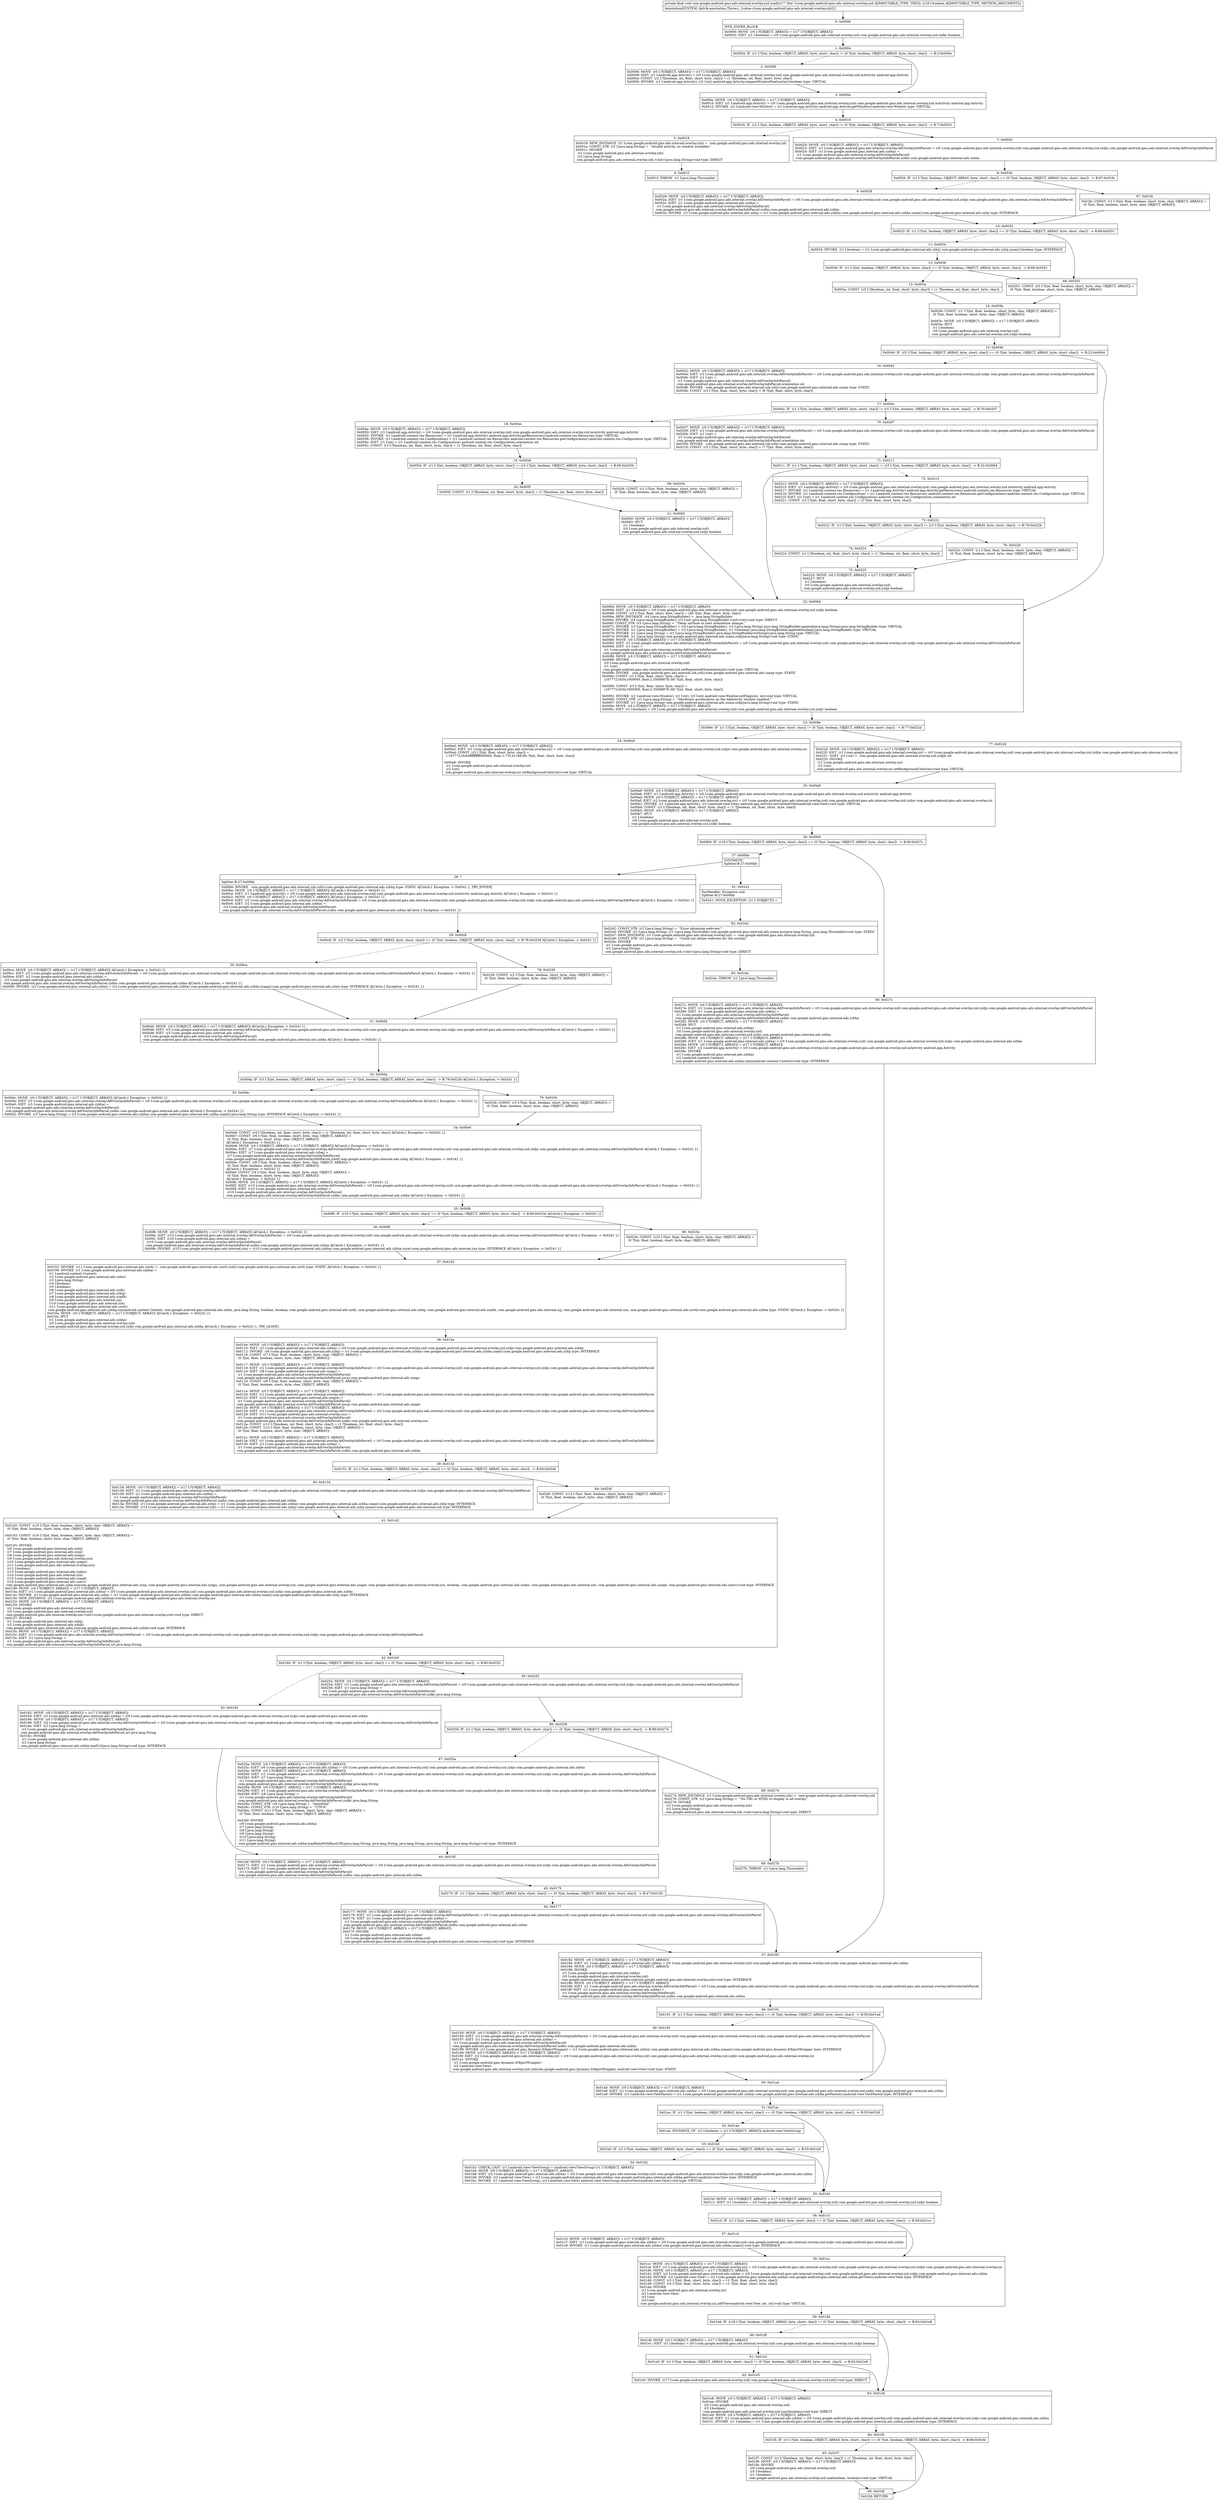 digraph "CFG forcom.google.android.gms.ads.internal.overlay.zzd.zzad(Z)V" {
Node_0 [shape=record,label="{0\:\ 0x0000|MTH_ENTER_BLOCK\l|0x0000: MOVE  (r0 I:?[OBJECT, ARRAY]) = (r17 I:?[OBJECT, ARRAY]) \l0x0002: IGET  (r1 I:boolean) = (r0 I:com.google.android.gms.ads.internal.overlay.zzd) com.google.android.gms.ads.internal.overlay.zzd.zzdkc boolean \l}"];
Node_1 [shape=record,label="{1\:\ 0x0004|0x0004: IF  (r1 I:?[int, boolean, OBJECT, ARRAY, byte, short, char]) != (0 ?[int, boolean, OBJECT, ARRAY, byte, short, char])  \-\> B:3:0x000e \l}"];
Node_2 [shape=record,label="{2\:\ 0x0006|0x0006: MOVE  (r0 I:?[OBJECT, ARRAY]) = (r17 I:?[OBJECT, ARRAY]) \l0x0008: IGET  (r1 I:android.app.Activity) = (r0 I:com.google.android.gms.ads.internal.overlay.zzd) com.google.android.gms.ads.internal.overlay.zzd.mActivity android.app.Activity \l0x000a: CONST  (r2 I:?[boolean, int, float, short, byte, char]) = (1 ?[boolean, int, float, short, byte, char]) \l0x000b: INVOKE  (r1 I:android.app.Activity), (r2 I:int) android.app.Activity.requestWindowFeature(int):boolean type: VIRTUAL \l}"];
Node_3 [shape=record,label="{3\:\ 0x000e|0x000e: MOVE  (r0 I:?[OBJECT, ARRAY]) = (r17 I:?[OBJECT, ARRAY]) \l0x0010: IGET  (r1 I:android.app.Activity) = (r0 I:com.google.android.gms.ads.internal.overlay.zzd) com.google.android.gms.ads.internal.overlay.zzd.mActivity android.app.Activity \l0x0012: INVOKE  (r2 I:android.view.Window) = (r1 I:android.app.Activity) android.app.Activity.getWindow():android.view.Window type: VIRTUAL \l}"];
Node_4 [shape=record,label="{4\:\ 0x0016|0x0016: IF  (r2 I:?[int, boolean, OBJECT, ARRAY, byte, short, char]) != (0 ?[int, boolean, OBJECT, ARRAY, byte, short, char])  \-\> B:7:0x0020 \l}"];
Node_5 [shape=record,label="{5\:\ 0x0018|0x0018: NEW_INSTANCE  (r1 I:com.google.android.gms.ads.internal.overlay.zzh) =  com.google.android.gms.ads.internal.overlay.zzh \l0x001a: CONST_STR  (r2 I:java.lang.String) =  \"Invalid activity, no window available.\" \l0x001c: INVOKE  \l  (r1 I:com.google.android.gms.ads.internal.overlay.zzh)\l  (r2 I:java.lang.String)\l com.google.android.gms.ads.internal.overlay.zzh.\<init\>(java.lang.String):void type: DIRECT \l}"];
Node_6 [shape=record,label="{6\:\ 0x001f|0x001f: THROW  (r1 I:java.lang.Throwable) \l}"];
Node_7 [shape=record,label="{7\:\ 0x0020|0x0020: MOVE  (r0 I:?[OBJECT, ARRAY]) = (r17 I:?[OBJECT, ARRAY]) \l0x0022: IGET  (r1 I:com.google.android.gms.ads.internal.overlay.AdOverlayInfoParcel) = (r0 I:com.google.android.gms.ads.internal.overlay.zzd) com.google.android.gms.ads.internal.overlay.zzd.zzdjn com.google.android.gms.ads.internal.overlay.AdOverlayInfoParcel \l0x0024: IGET  (r1 I:com.google.android.gms.internal.ads.zzbha) = \l  (r1 I:com.google.android.gms.ads.internal.overlay.AdOverlayInfoParcel)\l com.google.android.gms.ads.internal.overlay.AdOverlayInfoParcel.zzdbu com.google.android.gms.internal.ads.zzbha \l}"];
Node_8 [shape=record,label="{8\:\ 0x0026|0x0026: IF  (r1 I:?[int, boolean, OBJECT, ARRAY, byte, short, char]) == (0 ?[int, boolean, OBJECT, ARRAY, byte, short, char])  \-\> B:67:0x01fe \l}"];
Node_9 [shape=record,label="{9\:\ 0x0028|0x0028: MOVE  (r0 I:?[OBJECT, ARRAY]) = (r17 I:?[OBJECT, ARRAY]) \l0x002a: IGET  (r1 I:com.google.android.gms.ads.internal.overlay.AdOverlayInfoParcel) = (r0 I:com.google.android.gms.ads.internal.overlay.zzd) com.google.android.gms.ads.internal.overlay.zzd.zzdjn com.google.android.gms.ads.internal.overlay.AdOverlayInfoParcel \l0x002c: IGET  (r1 I:com.google.android.gms.internal.ads.zzbha) = \l  (r1 I:com.google.android.gms.ads.internal.overlay.AdOverlayInfoParcel)\l com.google.android.gms.ads.internal.overlay.AdOverlayInfoParcel.zzdbu com.google.android.gms.internal.ads.zzbha \l0x002e: INVOKE  (r1 I:com.google.android.gms.internal.ads.zzbij) = (r1 I:com.google.android.gms.internal.ads.zzbha) com.google.android.gms.internal.ads.zzbha.zzaai():com.google.android.gms.internal.ads.zzbij type: INTERFACE \l}"];
Node_10 [shape=record,label="{10\:\ 0x0032|0x0032: IF  (r1 I:?[int, boolean, OBJECT, ARRAY, byte, short, char]) == (0 ?[int, boolean, OBJECT, ARRAY, byte, short, char])  \-\> B:68:0x0201 \l}"];
Node_11 [shape=record,label="{11\:\ 0x0034|0x0034: INVOKE  (r1 I:boolean) = (r1 I:com.google.android.gms.internal.ads.zzbij) com.google.android.gms.internal.ads.zzbij.zzaay():boolean type: INTERFACE \l}"];
Node_12 [shape=record,label="{12\:\ 0x0038|0x0038: IF  (r1 I:?[int, boolean, OBJECT, ARRAY, byte, short, char]) == (0 ?[int, boolean, OBJECT, ARRAY, byte, short, char])  \-\> B:68:0x0201 \l}"];
Node_13 [shape=record,label="{13\:\ 0x003a|0x003a: CONST  (r5 I:?[boolean, int, float, short, byte, char]) = (1 ?[boolean, int, float, short, byte, char]) \l}"];
Node_14 [shape=record,label="{14\:\ 0x003b|0x003b: CONST  (r1 I:?[int, float, boolean, short, byte, char, OBJECT, ARRAY]) = \l  (0 ?[int, float, boolean, short, byte, char, OBJECT, ARRAY])\l \l0x003c: MOVE  (r0 I:?[OBJECT, ARRAY]) = (r17 I:?[OBJECT, ARRAY]) \l0x003e: IPUT  \l  (r1 I:boolean)\l  (r0 I:com.google.android.gms.ads.internal.overlay.zzd)\l com.google.android.gms.ads.internal.overlay.zzd.zzdjx boolean \l}"];
Node_15 [shape=record,label="{15\:\ 0x0040|0x0040: IF  (r5 I:?[int, boolean, OBJECT, ARRAY, byte, short, char]) == (0 ?[int, boolean, OBJECT, ARRAY, byte, short, char])  \-\> B:22:0x0064 \l}"];
Node_16 [shape=record,label="{16\:\ 0x0042|0x0042: MOVE  (r0 I:?[OBJECT, ARRAY]) = (r17 I:?[OBJECT, ARRAY]) \l0x0044: IGET  (r1 I:com.google.android.gms.ads.internal.overlay.AdOverlayInfoParcel) = (r0 I:com.google.android.gms.ads.internal.overlay.zzd) com.google.android.gms.ads.internal.overlay.zzd.zzdjn com.google.android.gms.ads.internal.overlay.AdOverlayInfoParcel \l0x0046: IGET  (r1 I:int) = \l  (r1 I:com.google.android.gms.ads.internal.overlay.AdOverlayInfoParcel)\l com.google.android.gms.ads.internal.overlay.AdOverlayInfoParcel.orientation int \l0x0048: INVOKE   com.google.android.gms.ads.internal.zzk.zzli():com.google.android.gms.internal.ads.zzaxp type: STATIC \l0x004b: CONST  (r3 I:?[int, float, short, byte, char]) = (6 ?[int, float, short, byte, char]) \l}"];
Node_17 [shape=record,label="{17\:\ 0x004c|0x004c: IF  (r1 I:?[int, boolean, OBJECT, ARRAY, byte, short, char]) != (r3 I:?[int, boolean, OBJECT, ARRAY, byte, short, char])  \-\> B:70:0x0207 \l}"];
Node_18 [shape=record,label="{18\:\ 0x004e|0x004e: MOVE  (r0 I:?[OBJECT, ARRAY]) = (r17 I:?[OBJECT, ARRAY]) \l0x0050: IGET  (r1 I:android.app.Activity) = (r0 I:com.google.android.gms.ads.internal.overlay.zzd) com.google.android.gms.ads.internal.overlay.zzd.mActivity android.app.Activity \l0x0052: INVOKE  (r1 I:android.content.res.Resources) = (r1 I:android.app.Activity) android.app.Activity.getResources():android.content.res.Resources type: VIRTUAL \l0x0056: INVOKE  (r1 I:android.content.res.Configuration) = (r1 I:android.content.res.Resources) android.content.res.Resources.getConfiguration():android.content.res.Configuration type: VIRTUAL \l0x005a: IGET  (r1 I:int) = (r1 I:android.content.res.Configuration) android.content.res.Configuration.orientation int \l0x005c: CONST  (r3 I:?[boolean, int, float, short, byte, char]) = (1 ?[boolean, int, float, short, byte, char]) \l}"];
Node_19 [shape=record,label="{19\:\ 0x005d|0x005d: IF  (r1 I:?[int, boolean, OBJECT, ARRAY, byte, short, char]) != (r3 I:?[int, boolean, OBJECT, ARRAY, byte, short, char])  \-\> B:69:0x0204 \l}"];
Node_20 [shape=record,label="{20\:\ 0x005f|0x005f: CONST  (r1 I:?[boolean, int, float, short, byte, char]) = (1 ?[boolean, int, float, short, byte, char]) \l}"];
Node_21 [shape=record,label="{21\:\ 0x0060|0x0060: MOVE  (r0 I:?[OBJECT, ARRAY]) = (r17 I:?[OBJECT, ARRAY]) \l0x0062: IPUT  \l  (r1 I:boolean)\l  (r0 I:com.google.android.gms.ads.internal.overlay.zzd)\l com.google.android.gms.ads.internal.overlay.zzd.zzdjx boolean \l}"];
Node_22 [shape=record,label="{22\:\ 0x0064|0x0064: MOVE  (r0 I:?[OBJECT, ARRAY]) = (r17 I:?[OBJECT, ARRAY]) \l0x0066: IGET  (r1 I:boolean) = (r0 I:com.google.android.gms.ads.internal.overlay.zzd) com.google.android.gms.ads.internal.overlay.zzd.zzdjx boolean \l0x0068: CONST  (r3 I:?[int, float, short, byte, char]) = (46 ?[int, float, short, byte, char]) \l0x006a: NEW_INSTANCE  (r4 I:java.lang.StringBuilder) =  java.lang.StringBuilder \l0x006c: INVOKE  (r4 I:java.lang.StringBuilder), (r3 I:int) java.lang.StringBuilder.\<init\>(int):void type: DIRECT \l0x006f: CONST_STR  (r3 I:java.lang.String) =  \"Delay onShow to next orientation change: \" \l0x0071: INVOKE  (r3 I:java.lang.StringBuilder) = (r4 I:java.lang.StringBuilder), (r3 I:java.lang.String) java.lang.StringBuilder.append(java.lang.String):java.lang.StringBuilder type: VIRTUAL \l0x0075: INVOKE  (r1 I:java.lang.StringBuilder) = (r3 I:java.lang.StringBuilder), (r1 I:boolean) java.lang.StringBuilder.append(boolean):java.lang.StringBuilder type: VIRTUAL \l0x0079: INVOKE  (r1 I:java.lang.String) = (r1 I:java.lang.StringBuilder) java.lang.StringBuilder.toString():java.lang.String type: VIRTUAL \l0x007d: INVOKE  (r1 I:java.lang.String) com.google.android.gms.internal.ads.zzaxa.zzdp(java.lang.String):void type: STATIC \l0x0080: MOVE  (r0 I:?[OBJECT, ARRAY]) = (r17 I:?[OBJECT, ARRAY]) \l0x0082: IGET  (r1 I:com.google.android.gms.ads.internal.overlay.AdOverlayInfoParcel) = (r0 I:com.google.android.gms.ads.internal.overlay.zzd) com.google.android.gms.ads.internal.overlay.zzd.zzdjn com.google.android.gms.ads.internal.overlay.AdOverlayInfoParcel \l0x0084: IGET  (r1 I:int) = \l  (r1 I:com.google.android.gms.ads.internal.overlay.AdOverlayInfoParcel)\l com.google.android.gms.ads.internal.overlay.AdOverlayInfoParcel.orientation int \l0x0086: MOVE  (r0 I:?[OBJECT, ARRAY]) = (r17 I:?[OBJECT, ARRAY]) \l0x0088: INVOKE  \l  (r0 I:com.google.android.gms.ads.internal.overlay.zzd)\l  (r1 I:int)\l com.google.android.gms.ads.internal.overlay.zzd.setRequestedOrientation(int):void type: VIRTUAL \l0x008b: INVOKE   com.google.android.gms.ads.internal.zzk.zzli():com.google.android.gms.internal.ads.zzaxp type: STATIC \l0x008e: CONST  (r1 I:?[int, float, short, byte, char]) = \l  (16777216(0x1000000, float:2.3509887E\-38) ?[int, float, short, byte, char])\l \l0x0090: CONST  (r3 I:?[int, float, short, byte, char]) = \l  (16777216(0x1000000, float:2.3509887E\-38) ?[int, float, short, byte, char])\l \l0x0092: INVOKE  (r2 I:android.view.Window), (r1 I:int), (r3 I:int) android.view.Window.setFlags(int, int):void type: VIRTUAL \l0x0095: CONST_STR  (r1 I:java.lang.String) =  \"Hardware acceleration on the AdActivity window enabled.\" \l0x0097: INVOKE  (r1 I:java.lang.String) com.google.android.gms.internal.ads.zzaxa.zzdp(java.lang.String):void type: STATIC \l0x009a: MOVE  (r0 I:?[OBJECT, ARRAY]) = (r17 I:?[OBJECT, ARRAY]) \l0x009c: IGET  (r1 I:boolean) = (r0 I:com.google.android.gms.ads.internal.overlay.zzd) com.google.android.gms.ads.internal.overlay.zzd.zzdjv boolean \l}"];
Node_23 [shape=record,label="{23\:\ 0x009e|0x009e: IF  (r1 I:?[int, boolean, OBJECT, ARRAY, byte, short, char]) != (0 ?[int, boolean, OBJECT, ARRAY, byte, short, char])  \-\> B:77:0x022d \l}"];
Node_24 [shape=record,label="{24\:\ 0x00a0|0x00a0: MOVE  (r0 I:?[OBJECT, ARRAY]) = (r17 I:?[OBJECT, ARRAY]) \l0x00a2: IGET  (r1 I:com.google.android.gms.ads.internal.overlay.zzi) = (r0 I:com.google.android.gms.ads.internal.overlay.zzd) com.google.android.gms.ads.internal.overlay.zzd.zzdjw com.google.android.gms.ads.internal.overlay.zzi \l0x00a4: CONST  (r2 I:?[int, float, short, byte, char]) = \l  (\-16777216(0xffffffffff000000, float:\-1.7014118E38) ?[int, float, short, byte, char])\l \l0x00a6: INVOKE  \l  (r1 I:com.google.android.gms.ads.internal.overlay.zzi)\l  (r2 I:int)\l com.google.android.gms.ads.internal.overlay.zzi.setBackgroundColor(int):void type: VIRTUAL \l}"];
Node_25 [shape=record,label="{25\:\ 0x00a9|0x00a9: MOVE  (r0 I:?[OBJECT, ARRAY]) = (r17 I:?[OBJECT, ARRAY]) \l0x00ab: IGET  (r1 I:android.app.Activity) = (r0 I:com.google.android.gms.ads.internal.overlay.zzd) com.google.android.gms.ads.internal.overlay.zzd.mActivity android.app.Activity \l0x00ad: MOVE  (r0 I:?[OBJECT, ARRAY]) = (r17 I:?[OBJECT, ARRAY]) \l0x00af: IGET  (r2 I:com.google.android.gms.ads.internal.overlay.zzi) = (r0 I:com.google.android.gms.ads.internal.overlay.zzd) com.google.android.gms.ads.internal.overlay.zzd.zzdjw com.google.android.gms.ads.internal.overlay.zzi \l0x00b1: INVOKE  (r1 I:android.app.Activity), (r2 I:android.view.View) android.app.Activity.setContentView(android.view.View):void type: VIRTUAL \l0x00b4: CONST  (r1 I:?[boolean, int, float, short, byte, char]) = (1 ?[boolean, int, float, short, byte, char]) \l0x00b5: MOVE  (r0 I:?[OBJECT, ARRAY]) = (r17 I:?[OBJECT, ARRAY]) \l0x00b7: IPUT  \l  (r1 I:boolean)\l  (r0 I:com.google.android.gms.ads.internal.overlay.zzd)\l com.google.android.gms.ads.internal.overlay.zzd.zzdkc boolean \l}"];
Node_26 [shape=record,label="{26\:\ 0x00b9|0x00b9: IF  (r18 I:?[int, boolean, OBJECT, ARRAY, byte, short, char]) == (0 ?[int, boolean, OBJECT, ARRAY, byte, short, char])  \-\> B:90:0x027c \l}"];
Node_27 [shape=record,label="{27\:\ 0x00bb|SYNTHETIC\lSplitter:B:27:0x00bb\l}"];
Node_28 [shape=record,label="{28\:\ ?|Splitter:B:27:0x00bb\l|0x00bb: INVOKE   com.google.android.gms.ads.internal.zzk.zzlh():com.google.android.gms.internal.ads.zzbhg type: STATIC A[Catch:\{ Exception \-\> 0x0241 \}, TRY_ENTER]\l0x00be: MOVE  (r0 I:?[OBJECT, ARRAY]) = (r17 I:?[OBJECT, ARRAY]) A[Catch:\{ Exception \-\> 0x0241 \}]\l0x00c0: IGET  (r1 I:android.app.Activity) = (r0 I:com.google.android.gms.ads.internal.overlay.zzd) com.google.android.gms.ads.internal.overlay.zzd.mActivity android.app.Activity A[Catch:\{ Exception \-\> 0x0241 \}]\l0x00c2: MOVE  (r0 I:?[OBJECT, ARRAY]) = (r17 I:?[OBJECT, ARRAY]) A[Catch:\{ Exception \-\> 0x0241 \}]\l0x00c4: IGET  (r2 I:com.google.android.gms.ads.internal.overlay.AdOverlayInfoParcel) = (r0 I:com.google.android.gms.ads.internal.overlay.zzd) com.google.android.gms.ads.internal.overlay.zzd.zzdjn com.google.android.gms.ads.internal.overlay.AdOverlayInfoParcel A[Catch:\{ Exception \-\> 0x0241 \}]\l0x00c6: IGET  (r2 I:com.google.android.gms.internal.ads.zzbha) = \l  (r2 I:com.google.android.gms.ads.internal.overlay.AdOverlayInfoParcel)\l com.google.android.gms.ads.internal.overlay.AdOverlayInfoParcel.zzdbu com.google.android.gms.internal.ads.zzbha A[Catch:\{ Exception \-\> 0x0241 \}]\l}"];
Node_29 [shape=record,label="{29\:\ 0x00c8|0x00c8: IF  (r2 I:?[int, boolean, OBJECT, ARRAY, byte, short, char]) == (0 ?[int, boolean, OBJECT, ARRAY, byte, short, char])  \-\> B:78:0x0238 A[Catch:\{ Exception \-\> 0x0241 \}]\l}"];
Node_30 [shape=record,label="{30\:\ 0x00ca|0x00ca: MOVE  (r0 I:?[OBJECT, ARRAY]) = (r17 I:?[OBJECT, ARRAY]) A[Catch:\{ Exception \-\> 0x0241 \}]\l0x00cc: IGET  (r2 I:com.google.android.gms.ads.internal.overlay.AdOverlayInfoParcel) = (r0 I:com.google.android.gms.ads.internal.overlay.zzd) com.google.android.gms.ads.internal.overlay.zzd.zzdjn com.google.android.gms.ads.internal.overlay.AdOverlayInfoParcel A[Catch:\{ Exception \-\> 0x0241 \}]\l0x00ce: IGET  (r2 I:com.google.android.gms.internal.ads.zzbha) = \l  (r2 I:com.google.android.gms.ads.internal.overlay.AdOverlayInfoParcel)\l com.google.android.gms.ads.internal.overlay.AdOverlayInfoParcel.zzdbu com.google.android.gms.internal.ads.zzbha A[Catch:\{ Exception \-\> 0x0241 \}]\l0x00d0: INVOKE  (r2 I:com.google.android.gms.internal.ads.zzbio) = (r2 I:com.google.android.gms.internal.ads.zzbha) com.google.android.gms.internal.ads.zzbha.zzaag():com.google.android.gms.internal.ads.zzbio type: INTERFACE A[Catch:\{ Exception \-\> 0x0241 \}]\l}"];
Node_31 [shape=record,label="{31\:\ 0x00d4|0x00d4: MOVE  (r0 I:?[OBJECT, ARRAY]) = (r17 I:?[OBJECT, ARRAY]) A[Catch:\{ Exception \-\> 0x0241 \}]\l0x00d6: IGET  (r3 I:com.google.android.gms.ads.internal.overlay.AdOverlayInfoParcel) = (r0 I:com.google.android.gms.ads.internal.overlay.zzd) com.google.android.gms.ads.internal.overlay.zzd.zzdjn com.google.android.gms.ads.internal.overlay.AdOverlayInfoParcel A[Catch:\{ Exception \-\> 0x0241 \}]\l0x00d8: IGET  (r3 I:com.google.android.gms.internal.ads.zzbha) = \l  (r3 I:com.google.android.gms.ads.internal.overlay.AdOverlayInfoParcel)\l com.google.android.gms.ads.internal.overlay.AdOverlayInfoParcel.zzdbu com.google.android.gms.internal.ads.zzbha A[Catch:\{ Exception \-\> 0x0241 \}]\l}"];
Node_32 [shape=record,label="{32\:\ 0x00da|0x00da: IF  (r3 I:?[int, boolean, OBJECT, ARRAY, byte, short, char]) == (0 ?[int, boolean, OBJECT, ARRAY, byte, short, char])  \-\> B:79:0x023b A[Catch:\{ Exception \-\> 0x0241 \}]\l}"];
Node_33 [shape=record,label="{33\:\ 0x00dc|0x00dc: MOVE  (r0 I:?[OBJECT, ARRAY]) = (r17 I:?[OBJECT, ARRAY]) A[Catch:\{ Exception \-\> 0x0241 \}]\l0x00de: IGET  (r3 I:com.google.android.gms.ads.internal.overlay.AdOverlayInfoParcel) = (r0 I:com.google.android.gms.ads.internal.overlay.zzd) com.google.android.gms.ads.internal.overlay.zzd.zzdjn com.google.android.gms.ads.internal.overlay.AdOverlayInfoParcel A[Catch:\{ Exception \-\> 0x0241 \}]\l0x00e0: IGET  (r3 I:com.google.android.gms.internal.ads.zzbha) = \l  (r3 I:com.google.android.gms.ads.internal.overlay.AdOverlayInfoParcel)\l com.google.android.gms.ads.internal.overlay.AdOverlayInfoParcel.zzdbu com.google.android.gms.internal.ads.zzbha A[Catch:\{ Exception \-\> 0x0241 \}]\l0x00e2: INVOKE  (r3 I:java.lang.String) = (r3 I:com.google.android.gms.internal.ads.zzbha) com.google.android.gms.internal.ads.zzbha.zzaah():java.lang.String type: INTERFACE A[Catch:\{ Exception \-\> 0x0241 \}]\l}"];
Node_34 [shape=record,label="{34\:\ 0x00e6|0x00e6: CONST  (r4 I:?[boolean, int, float, short, byte, char]) = (1 ?[boolean, int, float, short, byte, char]) A[Catch:\{ Exception \-\> 0x0241 \}]\l0x00e7: CONST  (r6 I:?[int, float, boolean, short, byte, char, OBJECT, ARRAY]) = \l  (0 ?[int, float, boolean, short, byte, char, OBJECT, ARRAY])\l A[Catch:\{ Exception \-\> 0x0241 \}]\l0x00e8: MOVE  (r0 I:?[OBJECT, ARRAY]) = (r17 I:?[OBJECT, ARRAY]) A[Catch:\{ Exception \-\> 0x0241 \}]\l0x00ea: IGET  (r7 I:com.google.android.gms.ads.internal.overlay.AdOverlayInfoParcel) = (r0 I:com.google.android.gms.ads.internal.overlay.zzd) com.google.android.gms.ads.internal.overlay.zzd.zzdjn com.google.android.gms.ads.internal.overlay.AdOverlayInfoParcel A[Catch:\{ Exception \-\> 0x0241 \}]\l0x00ec: IGET  (r7 I:com.google.android.gms.internal.ads.zzbaj) = \l  (r7 I:com.google.android.gms.ads.internal.overlay.AdOverlayInfoParcel)\l com.google.android.gms.ads.internal.overlay.AdOverlayInfoParcel.zzbtd com.google.android.gms.internal.ads.zzbaj A[Catch:\{ Exception \-\> 0x0241 \}]\l0x00ee: CONST  (r8 I:?[int, float, boolean, short, byte, char, OBJECT, ARRAY]) = \l  (0 ?[int, float, boolean, short, byte, char, OBJECT, ARRAY])\l A[Catch:\{ Exception \-\> 0x0241 \}]\l0x00ef: CONST  (r9 I:?[int, float, boolean, short, byte, char, OBJECT, ARRAY]) = \l  (0 ?[int, float, boolean, short, byte, char, OBJECT, ARRAY])\l A[Catch:\{ Exception \-\> 0x0241 \}]\l0x00f0: MOVE  (r0 I:?[OBJECT, ARRAY]) = (r17 I:?[OBJECT, ARRAY]) A[Catch:\{ Exception \-\> 0x0241 \}]\l0x00f2: IGET  (r10 I:com.google.android.gms.ads.internal.overlay.AdOverlayInfoParcel) = (r0 I:com.google.android.gms.ads.internal.overlay.zzd) com.google.android.gms.ads.internal.overlay.zzd.zzdjn com.google.android.gms.ads.internal.overlay.AdOverlayInfoParcel A[Catch:\{ Exception \-\> 0x0241 \}]\l0x00f4: IGET  (r10 I:com.google.android.gms.internal.ads.zzbha) = \l  (r10 I:com.google.android.gms.ads.internal.overlay.AdOverlayInfoParcel)\l com.google.android.gms.ads.internal.overlay.AdOverlayInfoParcel.zzdbu com.google.android.gms.internal.ads.zzbha A[Catch:\{ Exception \-\> 0x0241 \}]\l}"];
Node_35 [shape=record,label="{35\:\ 0x00f6|0x00f6: IF  (r10 I:?[int, boolean, OBJECT, ARRAY, byte, short, char]) == (0 ?[int, boolean, OBJECT, ARRAY, byte, short, char])  \-\> B:80:0x023e A[Catch:\{ Exception \-\> 0x0241 \}]\l}"];
Node_36 [shape=record,label="{36\:\ 0x00f8|0x00f8: MOVE  (r0 I:?[OBJECT, ARRAY]) = (r17 I:?[OBJECT, ARRAY]) A[Catch:\{ Exception \-\> 0x0241 \}]\l0x00fa: IGET  (r10 I:com.google.android.gms.ads.internal.overlay.AdOverlayInfoParcel) = (r0 I:com.google.android.gms.ads.internal.overlay.zzd) com.google.android.gms.ads.internal.overlay.zzd.zzdjn com.google.android.gms.ads.internal.overlay.AdOverlayInfoParcel A[Catch:\{ Exception \-\> 0x0241 \}]\l0x00fc: IGET  (r10 I:com.google.android.gms.internal.ads.zzbha) = \l  (r10 I:com.google.android.gms.ads.internal.overlay.AdOverlayInfoParcel)\l com.google.android.gms.ads.internal.overlay.AdOverlayInfoParcel.zzdbu com.google.android.gms.internal.ads.zzbha A[Catch:\{ Exception \-\> 0x0241 \}]\l0x00fe: INVOKE  (r10 I:com.google.android.gms.ads.internal.zza) = (r10 I:com.google.android.gms.internal.ads.zzbha) com.google.android.gms.internal.ads.zzbha.zzye():com.google.android.gms.ads.internal.zza type: INTERFACE A[Catch:\{ Exception \-\> 0x0241 \}]\l}"];
Node_37 [shape=record,label="{37\:\ 0x0102|0x0102: INVOKE  (r11 I:com.google.android.gms.internal.ads.zzwh) =  com.google.android.gms.internal.ads.zzwh.zznl():com.google.android.gms.internal.ads.zzwh type: STATIC A[Catch:\{ Exception \-\> 0x0241 \}]\l0x0106: INVOKE  (r1 I:com.google.android.gms.internal.ads.zzbha) = \l  (r1 I:android.content.Context)\l  (r2 I:com.google.android.gms.internal.ads.zzbio)\l  (r3 I:java.lang.String)\l  (r4 I:boolean)\l  (r5 I:boolean)\l  (r6 I:com.google.android.gms.internal.ads.zzdh)\l  (r7 I:com.google.android.gms.internal.ads.zzbaj)\l  (r8 I:com.google.android.gms.internal.ads.zzadh)\l  (r9 I:com.google.android.gms.ads.internal.zzj)\l  (r10 I:com.google.android.gms.ads.internal.zza)\l  (r11 I:com.google.android.gms.internal.ads.zzwh)\l com.google.android.gms.internal.ads.zzbhg.zza(android.content.Context, com.google.android.gms.internal.ads.zzbio, java.lang.String, boolean, boolean, com.google.android.gms.internal.ads.zzdh, com.google.android.gms.internal.ads.zzbaj, com.google.android.gms.internal.ads.zzadh, com.google.android.gms.ads.internal.zzj, com.google.android.gms.ads.internal.zza, com.google.android.gms.internal.ads.zzwh):com.google.android.gms.internal.ads.zzbha type: STATIC A[Catch:\{ Exception \-\> 0x0241 \}]\l0x010a: MOVE  (r0 I:?[OBJECT, ARRAY]) = (r17 I:?[OBJECT, ARRAY]) A[Catch:\{ Exception \-\> 0x0241 \}]\l0x010c: IPUT  \l  (r1 I:com.google.android.gms.internal.ads.zzbha)\l  (r0 I:com.google.android.gms.ads.internal.overlay.zzd)\l com.google.android.gms.ads.internal.overlay.zzd.zzdjo com.google.android.gms.internal.ads.zzbha A[Catch:\{ Exception \-\> 0x0241 \}, TRY_LEAVE]\l}"];
Node_38 [shape=record,label="{38\:\ 0x010e|0x010e: MOVE  (r0 I:?[OBJECT, ARRAY]) = (r17 I:?[OBJECT, ARRAY]) \l0x0110: IGET  (r1 I:com.google.android.gms.internal.ads.zzbha) = (r0 I:com.google.android.gms.ads.internal.overlay.zzd) com.google.android.gms.ads.internal.overlay.zzd.zzdjo com.google.android.gms.internal.ads.zzbha \l0x0112: INVOKE  (r6 I:com.google.android.gms.internal.ads.zzbij) = (r1 I:com.google.android.gms.internal.ads.zzbha) com.google.android.gms.internal.ads.zzbha.zzaai():com.google.android.gms.internal.ads.zzbij type: INTERFACE \l0x0116: CONST  (r7 I:?[int, float, boolean, short, byte, char, OBJECT, ARRAY]) = \l  (0 ?[int, float, boolean, short, byte, char, OBJECT, ARRAY])\l \l0x0117: MOVE  (r0 I:?[OBJECT, ARRAY]) = (r17 I:?[OBJECT, ARRAY]) \l0x0119: IGET  (r1 I:com.google.android.gms.ads.internal.overlay.AdOverlayInfoParcel) = (r0 I:com.google.android.gms.ads.internal.overlay.zzd) com.google.android.gms.ads.internal.overlay.zzd.zzdjn com.google.android.gms.ads.internal.overlay.AdOverlayInfoParcel \l0x011b: IGET  (r8 I:com.google.android.gms.internal.ads.zzagu) = \l  (r1 I:com.google.android.gms.ads.internal.overlay.AdOverlayInfoParcel)\l com.google.android.gms.ads.internal.overlay.AdOverlayInfoParcel.zzczo com.google.android.gms.internal.ads.zzagu \l0x011d: CONST  (r9 I:?[int, float, boolean, short, byte, char, OBJECT, ARRAY]) = \l  (0 ?[int, float, boolean, short, byte, char, OBJECT, ARRAY])\l \l0x011e: MOVE  (r0 I:?[OBJECT, ARRAY]) = (r17 I:?[OBJECT, ARRAY]) \l0x0120: IGET  (r1 I:com.google.android.gms.ads.internal.overlay.AdOverlayInfoParcel) = (r0 I:com.google.android.gms.ads.internal.overlay.zzd) com.google.android.gms.ads.internal.overlay.zzd.zzdjn com.google.android.gms.ads.internal.overlay.AdOverlayInfoParcel \l0x0122: IGET  (r10 I:com.google.android.gms.internal.ads.zzagw) = \l  (r1 I:com.google.android.gms.ads.internal.overlay.AdOverlayInfoParcel)\l com.google.android.gms.ads.internal.overlay.AdOverlayInfoParcel.zzczp com.google.android.gms.internal.ads.zzagw \l0x0124: MOVE  (r0 I:?[OBJECT, ARRAY]) = (r17 I:?[OBJECT, ARRAY]) \l0x0126: IGET  (r1 I:com.google.android.gms.ads.internal.overlay.AdOverlayInfoParcel) = (r0 I:com.google.android.gms.ads.internal.overlay.zzd) com.google.android.gms.ads.internal.overlay.zzd.zzdjn com.google.android.gms.ads.internal.overlay.AdOverlayInfoParcel \l0x0128: IGET  (r11 I:com.google.android.gms.ads.internal.overlay.zzu) = \l  (r1 I:com.google.android.gms.ads.internal.overlay.AdOverlayInfoParcel)\l com.google.android.gms.ads.internal.overlay.AdOverlayInfoParcel.zzdks com.google.android.gms.ads.internal.overlay.zzu \l0x012a: CONST  (r12 I:?[boolean, int, float, short, byte, char]) = (1 ?[boolean, int, float, short, byte, char]) \l0x012b: CONST  (r13 I:?[int, float, boolean, short, byte, char, OBJECT, ARRAY]) = \l  (0 ?[int, float, boolean, short, byte, char, OBJECT, ARRAY])\l \l0x012c: MOVE  (r0 I:?[OBJECT, ARRAY]) = (r17 I:?[OBJECT, ARRAY]) \l0x012e: IGET  (r1 I:com.google.android.gms.ads.internal.overlay.AdOverlayInfoParcel) = (r0 I:com.google.android.gms.ads.internal.overlay.zzd) com.google.android.gms.ads.internal.overlay.zzd.zzdjn com.google.android.gms.ads.internal.overlay.AdOverlayInfoParcel \l0x0130: IGET  (r1 I:com.google.android.gms.internal.ads.zzbha) = \l  (r1 I:com.google.android.gms.ads.internal.overlay.AdOverlayInfoParcel)\l com.google.android.gms.ads.internal.overlay.AdOverlayInfoParcel.zzdbu com.google.android.gms.internal.ads.zzbha \l}"];
Node_39 [shape=record,label="{39\:\ 0x0132|0x0132: IF  (r1 I:?[int, boolean, OBJECT, ARRAY, byte, short, char]) == (0 ?[int, boolean, OBJECT, ARRAY, byte, short, char])  \-\> B:84:0x024f \l}"];
Node_40 [shape=record,label="{40\:\ 0x0134|0x0134: MOVE  (r0 I:?[OBJECT, ARRAY]) = (r17 I:?[OBJECT, ARRAY]) \l0x0136: IGET  (r1 I:com.google.android.gms.ads.internal.overlay.AdOverlayInfoParcel) = (r0 I:com.google.android.gms.ads.internal.overlay.zzd) com.google.android.gms.ads.internal.overlay.zzd.zzdjn com.google.android.gms.ads.internal.overlay.AdOverlayInfoParcel \l0x0138: IGET  (r1 I:com.google.android.gms.internal.ads.zzbha) = \l  (r1 I:com.google.android.gms.ads.internal.overlay.AdOverlayInfoParcel)\l com.google.android.gms.ads.internal.overlay.AdOverlayInfoParcel.zzdbu com.google.android.gms.internal.ads.zzbha \l0x013a: INVOKE  (r1 I:com.google.android.gms.internal.ads.zzbij) = (r1 I:com.google.android.gms.internal.ads.zzbha) com.google.android.gms.internal.ads.zzbha.zzaai():com.google.android.gms.internal.ads.zzbij type: INTERFACE \l0x013e: INVOKE  (r14 I:com.google.android.gms.ads.internal.zzb) = (r1 I:com.google.android.gms.internal.ads.zzbij) com.google.android.gms.internal.ads.zzbij.zzaax():com.google.android.gms.ads.internal.zzb type: INTERFACE \l}"];
Node_41 [shape=record,label="{41\:\ 0x0142|0x0142: CONST  (r15 I:?[int, float, boolean, short, byte, char, OBJECT, ARRAY]) = \l  (0 ?[int, float, boolean, short, byte, char, OBJECT, ARRAY])\l \l0x0143: CONST  (r16 I:?[int, float, boolean, short, byte, char, OBJECT, ARRAY]) = \l  (0 ?[int, float, boolean, short, byte, char, OBJECT, ARRAY])\l \l0x0145: INVOKE  \l  (r6 I:com.google.android.gms.internal.ads.zzbij)\l  (r7 I:com.google.android.gms.internal.ads.zzxp)\l  (r8 I:com.google.android.gms.internal.ads.zzagu)\l  (r9 I:com.google.android.gms.ads.internal.overlay.zzo)\l  (r10 I:com.google.android.gms.internal.ads.zzagw)\l  (r11 I:com.google.android.gms.ads.internal.overlay.zzu)\l  (r12 I:boolean)\l  (r13 I:com.google.android.gms.internal.ads.zzaho)\l  (r14 I:com.google.android.gms.ads.internal.zzb)\l  (r15 I:com.google.android.gms.internal.ads.zzaqd)\l  (r16 I:com.google.android.gms.internal.ads.zzavc)\l com.google.android.gms.internal.ads.zzbij.zza(com.google.android.gms.internal.ads.zzxp, com.google.android.gms.internal.ads.zzagu, com.google.android.gms.ads.internal.overlay.zzo, com.google.android.gms.internal.ads.zzagw, com.google.android.gms.ads.internal.overlay.zzu, boolean, com.google.android.gms.internal.ads.zzaho, com.google.android.gms.ads.internal.zzb, com.google.android.gms.internal.ads.zzaqd, com.google.android.gms.internal.ads.zzavc):void type: INTERFACE \l0x0148: MOVE  (r0 I:?[OBJECT, ARRAY]) = (r17 I:?[OBJECT, ARRAY]) \l0x014a: IGET  (r1 I:com.google.android.gms.internal.ads.zzbha) = (r0 I:com.google.android.gms.ads.internal.overlay.zzd) com.google.android.gms.ads.internal.overlay.zzd.zzdjo com.google.android.gms.internal.ads.zzbha \l0x014c: INVOKE  (r1 I:com.google.android.gms.internal.ads.zzbij) = (r1 I:com.google.android.gms.internal.ads.zzbha) com.google.android.gms.internal.ads.zzbha.zzaai():com.google.android.gms.internal.ads.zzbij type: INTERFACE \l0x0150: NEW_INSTANCE  (r2 I:com.google.android.gms.ads.internal.overlay.zze) =  com.google.android.gms.ads.internal.overlay.zze \l0x0152: MOVE  (r0 I:?[OBJECT, ARRAY]) = (r17 I:?[OBJECT, ARRAY]) \l0x0154: INVOKE  \l  (r2 I:com.google.android.gms.ads.internal.overlay.zze)\l  (r0 I:com.google.android.gms.ads.internal.overlay.zzd)\l com.google.android.gms.ads.internal.overlay.zze.\<init\>(com.google.android.gms.ads.internal.overlay.zzd):void type: DIRECT \l0x0157: INVOKE  \l  (r1 I:com.google.android.gms.internal.ads.zzbij)\l  (r2 I:com.google.android.gms.internal.ads.zzbik)\l com.google.android.gms.internal.ads.zzbij.zza(com.google.android.gms.internal.ads.zzbik):void type: INTERFACE \l0x015a: MOVE  (r0 I:?[OBJECT, ARRAY]) = (r17 I:?[OBJECT, ARRAY]) \l0x015c: IGET  (r1 I:com.google.android.gms.ads.internal.overlay.AdOverlayInfoParcel) = (r0 I:com.google.android.gms.ads.internal.overlay.zzd) com.google.android.gms.ads.internal.overlay.zzd.zzdjn com.google.android.gms.ads.internal.overlay.AdOverlayInfoParcel \l0x015e: IGET  (r1 I:java.lang.String) = \l  (r1 I:com.google.android.gms.ads.internal.overlay.AdOverlayInfoParcel)\l com.google.android.gms.ads.internal.overlay.AdOverlayInfoParcel.url java.lang.String \l}"];
Node_42 [shape=record,label="{42\:\ 0x0160|0x0160: IF  (r1 I:?[int, boolean, OBJECT, ARRAY, byte, short, char]) == (0 ?[int, boolean, OBJECT, ARRAY, byte, short, char])  \-\> B:85:0x0252 \l}"];
Node_43 [shape=record,label="{43\:\ 0x0162|0x0162: MOVE  (r0 I:?[OBJECT, ARRAY]) = (r17 I:?[OBJECT, ARRAY]) \l0x0164: IGET  (r1 I:com.google.android.gms.internal.ads.zzbha) = (r0 I:com.google.android.gms.ads.internal.overlay.zzd) com.google.android.gms.ads.internal.overlay.zzd.zzdjo com.google.android.gms.internal.ads.zzbha \l0x0166: MOVE  (r0 I:?[OBJECT, ARRAY]) = (r17 I:?[OBJECT, ARRAY]) \l0x0168: IGET  (r2 I:com.google.android.gms.ads.internal.overlay.AdOverlayInfoParcel) = (r0 I:com.google.android.gms.ads.internal.overlay.zzd) com.google.android.gms.ads.internal.overlay.zzd.zzdjn com.google.android.gms.ads.internal.overlay.AdOverlayInfoParcel \l0x016a: IGET  (r2 I:java.lang.String) = \l  (r2 I:com.google.android.gms.ads.internal.overlay.AdOverlayInfoParcel)\l com.google.android.gms.ads.internal.overlay.AdOverlayInfoParcel.url java.lang.String \l0x016c: INVOKE  \l  (r1 I:com.google.android.gms.internal.ads.zzbha)\l  (r2 I:java.lang.String)\l com.google.android.gms.internal.ads.zzbha.loadUrl(java.lang.String):void type: INTERFACE \l}"];
Node_44 [shape=record,label="{44\:\ 0x016f|0x016f: MOVE  (r0 I:?[OBJECT, ARRAY]) = (r17 I:?[OBJECT, ARRAY]) \l0x0171: IGET  (r1 I:com.google.android.gms.ads.internal.overlay.AdOverlayInfoParcel) = (r0 I:com.google.android.gms.ads.internal.overlay.zzd) com.google.android.gms.ads.internal.overlay.zzd.zzdjn com.google.android.gms.ads.internal.overlay.AdOverlayInfoParcel \l0x0173: IGET  (r1 I:com.google.android.gms.internal.ads.zzbha) = \l  (r1 I:com.google.android.gms.ads.internal.overlay.AdOverlayInfoParcel)\l com.google.android.gms.ads.internal.overlay.AdOverlayInfoParcel.zzdbu com.google.android.gms.internal.ads.zzbha \l}"];
Node_45 [shape=record,label="{45\:\ 0x0175|0x0175: IF  (r1 I:?[int, boolean, OBJECT, ARRAY, byte, short, char]) == (0 ?[int, boolean, OBJECT, ARRAY, byte, short, char])  \-\> B:47:0x0182 \l}"];
Node_46 [shape=record,label="{46\:\ 0x0177|0x0177: MOVE  (r0 I:?[OBJECT, ARRAY]) = (r17 I:?[OBJECT, ARRAY]) \l0x0179: IGET  (r1 I:com.google.android.gms.ads.internal.overlay.AdOverlayInfoParcel) = (r0 I:com.google.android.gms.ads.internal.overlay.zzd) com.google.android.gms.ads.internal.overlay.zzd.zzdjn com.google.android.gms.ads.internal.overlay.AdOverlayInfoParcel \l0x017b: IGET  (r1 I:com.google.android.gms.internal.ads.zzbha) = \l  (r1 I:com.google.android.gms.ads.internal.overlay.AdOverlayInfoParcel)\l com.google.android.gms.ads.internal.overlay.AdOverlayInfoParcel.zzdbu com.google.android.gms.internal.ads.zzbha \l0x017d: MOVE  (r0 I:?[OBJECT, ARRAY]) = (r17 I:?[OBJECT, ARRAY]) \l0x017f: INVOKE  \l  (r1 I:com.google.android.gms.internal.ads.zzbha)\l  (r0 I:com.google.android.gms.ads.internal.overlay.zzd)\l com.google.android.gms.internal.ads.zzbha.zzb(com.google.android.gms.ads.internal.overlay.zzd):void type: INTERFACE \l}"];
Node_47 [shape=record,label="{47\:\ 0x0182|0x0182: MOVE  (r0 I:?[OBJECT, ARRAY]) = (r17 I:?[OBJECT, ARRAY]) \l0x0184: IGET  (r1 I:com.google.android.gms.internal.ads.zzbha) = (r0 I:com.google.android.gms.ads.internal.overlay.zzd) com.google.android.gms.ads.internal.overlay.zzd.zzdjo com.google.android.gms.internal.ads.zzbha \l0x0186: MOVE  (r0 I:?[OBJECT, ARRAY]) = (r17 I:?[OBJECT, ARRAY]) \l0x0188: INVOKE  \l  (r1 I:com.google.android.gms.internal.ads.zzbha)\l  (r0 I:com.google.android.gms.ads.internal.overlay.zzd)\l com.google.android.gms.internal.ads.zzbha.zza(com.google.android.gms.ads.internal.overlay.zzd):void type: INTERFACE \l0x018b: MOVE  (r0 I:?[OBJECT, ARRAY]) = (r17 I:?[OBJECT, ARRAY]) \l0x018d: IGET  (r1 I:com.google.android.gms.ads.internal.overlay.AdOverlayInfoParcel) = (r0 I:com.google.android.gms.ads.internal.overlay.zzd) com.google.android.gms.ads.internal.overlay.zzd.zzdjn com.google.android.gms.ads.internal.overlay.AdOverlayInfoParcel \l0x018f: IGET  (r1 I:com.google.android.gms.internal.ads.zzbha) = \l  (r1 I:com.google.android.gms.ads.internal.overlay.AdOverlayInfoParcel)\l com.google.android.gms.ads.internal.overlay.AdOverlayInfoParcel.zzdbu com.google.android.gms.internal.ads.zzbha \l}"];
Node_48 [shape=record,label="{48\:\ 0x0191|0x0191: IF  (r1 I:?[int, boolean, OBJECT, ARRAY, byte, short, char]) == (0 ?[int, boolean, OBJECT, ARRAY, byte, short, char])  \-\> B:50:0x01a4 \l}"];
Node_49 [shape=record,label="{49\:\ 0x0193|0x0193: MOVE  (r0 I:?[OBJECT, ARRAY]) = (r17 I:?[OBJECT, ARRAY]) \l0x0195: IGET  (r1 I:com.google.android.gms.ads.internal.overlay.AdOverlayInfoParcel) = (r0 I:com.google.android.gms.ads.internal.overlay.zzd) com.google.android.gms.ads.internal.overlay.zzd.zzdjn com.google.android.gms.ads.internal.overlay.AdOverlayInfoParcel \l0x0197: IGET  (r1 I:com.google.android.gms.internal.ads.zzbha) = \l  (r1 I:com.google.android.gms.ads.internal.overlay.AdOverlayInfoParcel)\l com.google.android.gms.ads.internal.overlay.AdOverlayInfoParcel.zzdbu com.google.android.gms.internal.ads.zzbha \l0x0199: INVOKE  (r1 I:com.google.android.gms.dynamic.IObjectWrapper) = (r1 I:com.google.android.gms.internal.ads.zzbha) com.google.android.gms.internal.ads.zzbha.zzaam():com.google.android.gms.dynamic.IObjectWrapper type: INTERFACE \l0x019d: MOVE  (r0 I:?[OBJECT, ARRAY]) = (r17 I:?[OBJECT, ARRAY]) \l0x019f: IGET  (r2 I:com.google.android.gms.ads.internal.overlay.zzi) = (r0 I:com.google.android.gms.ads.internal.overlay.zzd) com.google.android.gms.ads.internal.overlay.zzd.zzdjw com.google.android.gms.ads.internal.overlay.zzi \l0x01a1: INVOKE  \l  (r1 I:com.google.android.gms.dynamic.IObjectWrapper)\l  (r2 I:android.view.View)\l com.google.android.gms.ads.internal.overlay.zzd.zzb(com.google.android.gms.dynamic.IObjectWrapper, android.view.View):void type: STATIC \l}"];
Node_50 [shape=record,label="{50\:\ 0x01a4|0x01a4: MOVE  (r0 I:?[OBJECT, ARRAY]) = (r17 I:?[OBJECT, ARRAY]) \l0x01a6: IGET  (r1 I:com.google.android.gms.internal.ads.zzbha) = (r0 I:com.google.android.gms.ads.internal.overlay.zzd) com.google.android.gms.ads.internal.overlay.zzd.zzdjo com.google.android.gms.internal.ads.zzbha \l0x01a8: INVOKE  (r1 I:android.view.ViewParent) = (r1 I:com.google.android.gms.internal.ads.zzbha) com.google.android.gms.internal.ads.zzbha.getParent():android.view.ViewParent type: INTERFACE \l}"];
Node_51 [shape=record,label="{51\:\ 0x01ac|0x01ac: IF  (r1 I:?[int, boolean, OBJECT, ARRAY, byte, short, char]) == (0 ?[int, boolean, OBJECT, ARRAY, byte, short, char])  \-\> B:55:0x01bf \l}"];
Node_52 [shape=record,label="{52\:\ 0x01ae|0x01ae: INSTANCE_OF  (r2 I:boolean) = (r1 I:?[OBJECT, ARRAY]) android.view.ViewGroup \l}"];
Node_53 [shape=record,label="{53\:\ 0x01b0|0x01b0: IF  (r2 I:?[int, boolean, OBJECT, ARRAY, byte, short, char]) == (0 ?[int, boolean, OBJECT, ARRAY, byte, short, char])  \-\> B:55:0x01bf \l}"];
Node_54 [shape=record,label="{54\:\ 0x01b2|0x01b2: CHECK_CAST  (r1 I:android.view.ViewGroup) = (android.view.ViewGroup) (r1 I:?[OBJECT, ARRAY]) \l0x01b4: MOVE  (r0 I:?[OBJECT, ARRAY]) = (r17 I:?[OBJECT, ARRAY]) \l0x01b6: IGET  (r2 I:com.google.android.gms.internal.ads.zzbha) = (r0 I:com.google.android.gms.ads.internal.overlay.zzd) com.google.android.gms.ads.internal.overlay.zzd.zzdjo com.google.android.gms.internal.ads.zzbha \l0x01b8: INVOKE  (r2 I:android.view.View) = (r2 I:com.google.android.gms.internal.ads.zzbha) com.google.android.gms.internal.ads.zzbha.getView():android.view.View type: INTERFACE \l0x01bc: INVOKE  (r1 I:android.view.ViewGroup), (r2 I:android.view.View) android.view.ViewGroup.removeView(android.view.View):void type: VIRTUAL \l}"];
Node_55 [shape=record,label="{55\:\ 0x01bf|0x01bf: MOVE  (r0 I:?[OBJECT, ARRAY]) = (r17 I:?[OBJECT, ARRAY]) \l0x01c1: IGET  (r1 I:boolean) = (r0 I:com.google.android.gms.ads.internal.overlay.zzd) com.google.android.gms.ads.internal.overlay.zzd.zzdjv boolean \l}"];
Node_56 [shape=record,label="{56\:\ 0x01c3|0x01c3: IF  (r1 I:?[int, boolean, OBJECT, ARRAY, byte, short, char]) == (0 ?[int, boolean, OBJECT, ARRAY, byte, short, char])  \-\> B:58:0x01cc \l}"];
Node_57 [shape=record,label="{57\:\ 0x01c5|0x01c5: MOVE  (r0 I:?[OBJECT, ARRAY]) = (r17 I:?[OBJECT, ARRAY]) \l0x01c7: IGET  (r1 I:com.google.android.gms.internal.ads.zzbha) = (r0 I:com.google.android.gms.ads.internal.overlay.zzd) com.google.android.gms.ads.internal.overlay.zzd.zzdjo com.google.android.gms.internal.ads.zzbha \l0x01c9: INVOKE  (r1 I:com.google.android.gms.internal.ads.zzbha) com.google.android.gms.internal.ads.zzbha.zzaau():void type: INTERFACE \l}"];
Node_58 [shape=record,label="{58\:\ 0x01cc|0x01cc: MOVE  (r0 I:?[OBJECT, ARRAY]) = (r17 I:?[OBJECT, ARRAY]) \l0x01ce: IGET  (r1 I:com.google.android.gms.ads.internal.overlay.zzi) = (r0 I:com.google.android.gms.ads.internal.overlay.zzd) com.google.android.gms.ads.internal.overlay.zzd.zzdjw com.google.android.gms.ads.internal.overlay.zzi \l0x01d0: MOVE  (r0 I:?[OBJECT, ARRAY]) = (r17 I:?[OBJECT, ARRAY]) \l0x01d2: IGET  (r2 I:com.google.android.gms.internal.ads.zzbha) = (r0 I:com.google.android.gms.ads.internal.overlay.zzd) com.google.android.gms.ads.internal.overlay.zzd.zzdjo com.google.android.gms.internal.ads.zzbha \l0x01d4: INVOKE  (r2 I:android.view.View) = (r2 I:com.google.android.gms.internal.ads.zzbha) com.google.android.gms.internal.ads.zzbha.getView():android.view.View type: INTERFACE \l0x01d8: CONST  (r3 I:?[int, float, short, byte, char]) = (\-1 ?[int, float, short, byte, char]) \l0x01d9: CONST  (r4 I:?[int, float, short, byte, char]) = (\-1 ?[int, float, short, byte, char]) \l0x01da: INVOKE  \l  (r1 I:com.google.android.gms.ads.internal.overlay.zzi)\l  (r2 I:android.view.View)\l  (r3 I:int)\l  (r4 I:int)\l com.google.android.gms.ads.internal.overlay.zzi.addView(android.view.View, int, int):void type: VIRTUAL \l}"];
Node_59 [shape=record,label="{59\:\ 0x01dd|0x01dd: IF  (r18 I:?[int, boolean, OBJECT, ARRAY, byte, short, char]) != (0 ?[int, boolean, OBJECT, ARRAY, byte, short, char])  \-\> B:63:0x01e8 \l}"];
Node_60 [shape=record,label="{60\:\ 0x01df|0x01df: MOVE  (r0 I:?[OBJECT, ARRAY]) = (r17 I:?[OBJECT, ARRAY]) \l0x01e1: IGET  (r1 I:boolean) = (r0 I:com.google.android.gms.ads.internal.overlay.zzd) com.google.android.gms.ads.internal.overlay.zzd.zzdjx boolean \l}"];
Node_61 [shape=record,label="{61\:\ 0x01e3|0x01e3: IF  (r1 I:?[int, boolean, OBJECT, ARRAY, byte, short, char]) != (0 ?[int, boolean, OBJECT, ARRAY, byte, short, char])  \-\> B:63:0x01e8 \l}"];
Node_62 [shape=record,label="{62\:\ 0x01e5|0x01e5: INVOKE  (r17 I:com.google.android.gms.ads.internal.overlay.zzd) com.google.android.gms.ads.internal.overlay.zzd.zztl():void type: DIRECT \l}"];
Node_63 [shape=record,label="{63\:\ 0x01e8|0x01e8: MOVE  (r0 I:?[OBJECT, ARRAY]) = (r17 I:?[OBJECT, ARRAY]) \l0x01ea: INVOKE  \l  (r0 I:com.google.android.gms.ads.internal.overlay.zzd)\l  (r5 I:boolean)\l com.google.android.gms.ads.internal.overlay.zzd.zzac(boolean):void type: DIRECT \l0x01ed: MOVE  (r0 I:?[OBJECT, ARRAY]) = (r17 I:?[OBJECT, ARRAY]) \l0x01ef: IGET  (r1 I:com.google.android.gms.internal.ads.zzbha) = (r0 I:com.google.android.gms.ads.internal.overlay.zzd) com.google.android.gms.ads.internal.overlay.zzd.zzdjo com.google.android.gms.internal.ads.zzbha \l0x01f1: INVOKE  (r1 I:boolean) = (r1 I:com.google.android.gms.internal.ads.zzbha) com.google.android.gms.internal.ads.zzbha.zzaak():boolean type: INTERFACE \l}"];
Node_64 [shape=record,label="{64\:\ 0x01f5|0x01f5: IF  (r1 I:?[int, boolean, OBJECT, ARRAY, byte, short, char]) == (0 ?[int, boolean, OBJECT, ARRAY, byte, short, char])  \-\> B:66:0x01fd \l}"];
Node_65 [shape=record,label="{65\:\ 0x01f7|0x01f7: CONST  (r1 I:?[boolean, int, float, short, byte, char]) = (1 ?[boolean, int, float, short, byte, char]) \l0x01f8: MOVE  (r0 I:?[OBJECT, ARRAY]) = (r17 I:?[OBJECT, ARRAY]) \l0x01fa: INVOKE  \l  (r0 I:com.google.android.gms.ads.internal.overlay.zzd)\l  (r5 I:boolean)\l  (r1 I:boolean)\l com.google.android.gms.ads.internal.overlay.zzd.zza(boolean, boolean):void type: VIRTUAL \l}"];
Node_66 [shape=record,label="{66\:\ 0x01fd|0x01fd: RETURN   \l}"];
Node_67 [shape=record,label="{67\:\ 0x01fe|0x01fe: CONST  (r1 I:?[int, float, boolean, short, byte, char, OBJECT, ARRAY]) = \l  (0 ?[int, float, boolean, short, byte, char, OBJECT, ARRAY])\l \l}"];
Node_68 [shape=record,label="{68\:\ 0x0201|0x0201: CONST  (r5 I:?[int, float, boolean, short, byte, char, OBJECT, ARRAY]) = \l  (0 ?[int, float, boolean, short, byte, char, OBJECT, ARRAY])\l \l}"];
Node_69 [shape=record,label="{69\:\ 0x0204|0x0204: CONST  (r1 I:?[int, float, boolean, short, byte, char, OBJECT, ARRAY]) = \l  (0 ?[int, float, boolean, short, byte, char, OBJECT, ARRAY])\l \l}"];
Node_70 [shape=record,label="{70\:\ 0x0207|0x0207: MOVE  (r0 I:?[OBJECT, ARRAY]) = (r17 I:?[OBJECT, ARRAY]) \l0x0209: IGET  (r1 I:com.google.android.gms.ads.internal.overlay.AdOverlayInfoParcel) = (r0 I:com.google.android.gms.ads.internal.overlay.zzd) com.google.android.gms.ads.internal.overlay.zzd.zzdjn com.google.android.gms.ads.internal.overlay.AdOverlayInfoParcel \l0x020b: IGET  (r1 I:int) = \l  (r1 I:com.google.android.gms.ads.internal.overlay.AdOverlayInfoParcel)\l com.google.android.gms.ads.internal.overlay.AdOverlayInfoParcel.orientation int \l0x020d: INVOKE   com.google.android.gms.ads.internal.zzk.zzli():com.google.android.gms.internal.ads.zzaxp type: STATIC \l0x0210: CONST  (r3 I:?[int, float, short, byte, char]) = (7 ?[int, float, short, byte, char]) \l}"];
Node_71 [shape=record,label="{71\:\ 0x0211|0x0211: IF  (r1 I:?[int, boolean, OBJECT, ARRAY, byte, short, char]) != (r3 I:?[int, boolean, OBJECT, ARRAY, byte, short, char])  \-\> B:22:0x0064 \l}"];
Node_72 [shape=record,label="{72\:\ 0x0213|0x0213: MOVE  (r0 I:?[OBJECT, ARRAY]) = (r17 I:?[OBJECT, ARRAY]) \l0x0215: IGET  (r1 I:android.app.Activity) = (r0 I:com.google.android.gms.ads.internal.overlay.zzd) com.google.android.gms.ads.internal.overlay.zzd.mActivity android.app.Activity \l0x0217: INVOKE  (r1 I:android.content.res.Resources) = (r1 I:android.app.Activity) android.app.Activity.getResources():android.content.res.Resources type: VIRTUAL \l0x021b: INVOKE  (r1 I:android.content.res.Configuration) = (r1 I:android.content.res.Resources) android.content.res.Resources.getConfiguration():android.content.res.Configuration type: VIRTUAL \l0x021f: IGET  (r1 I:int) = (r1 I:android.content.res.Configuration) android.content.res.Configuration.orientation int \l0x0221: CONST  (r3 I:?[int, float, short, byte, char]) = (2 ?[int, float, short, byte, char]) \l}"];
Node_73 [shape=record,label="{73\:\ 0x0222|0x0222: IF  (r1 I:?[int, boolean, OBJECT, ARRAY, byte, short, char]) != (r3 I:?[int, boolean, OBJECT, ARRAY, byte, short, char])  \-\> B:76:0x022b \l}"];
Node_74 [shape=record,label="{74\:\ 0x0224|0x0224: CONST  (r1 I:?[boolean, int, float, short, byte, char]) = (1 ?[boolean, int, float, short, byte, char]) \l}"];
Node_75 [shape=record,label="{75\:\ 0x0225|0x0225: MOVE  (r0 I:?[OBJECT, ARRAY]) = (r17 I:?[OBJECT, ARRAY]) \l0x0227: IPUT  \l  (r1 I:boolean)\l  (r0 I:com.google.android.gms.ads.internal.overlay.zzd)\l com.google.android.gms.ads.internal.overlay.zzd.zzdjx boolean \l}"];
Node_76 [shape=record,label="{76\:\ 0x022b|0x022b: CONST  (r1 I:?[int, float, boolean, short, byte, char, OBJECT, ARRAY]) = \l  (0 ?[int, float, boolean, short, byte, char, OBJECT, ARRAY])\l \l}"];
Node_77 [shape=record,label="{77\:\ 0x022d|0x022d: MOVE  (r0 I:?[OBJECT, ARRAY]) = (r17 I:?[OBJECT, ARRAY]) \l0x022f: IGET  (r1 I:com.google.android.gms.ads.internal.overlay.zzi) = (r0 I:com.google.android.gms.ads.internal.overlay.zzd) com.google.android.gms.ads.internal.overlay.zzd.zzdjw com.google.android.gms.ads.internal.overlay.zzi \l0x0231: SGET  (r2 I:int) =  com.google.android.gms.ads.internal.overlay.zzd.zzdjm int \l0x0233: INVOKE  \l  (r1 I:com.google.android.gms.ads.internal.overlay.zzi)\l  (r2 I:int)\l com.google.android.gms.ads.internal.overlay.zzi.setBackgroundColor(int):void type: VIRTUAL \l}"];
Node_78 [shape=record,label="{78\:\ 0x0238|0x0238: CONST  (r2 I:?[int, float, boolean, short, byte, char, OBJECT, ARRAY]) = \l  (0 ?[int, float, boolean, short, byte, char, OBJECT, ARRAY])\l \l}"];
Node_79 [shape=record,label="{79\:\ 0x023b|0x023b: CONST  (r3 I:?[int, float, boolean, short, byte, char, OBJECT, ARRAY]) = \l  (0 ?[int, float, boolean, short, byte, char, OBJECT, ARRAY])\l \l}"];
Node_80 [shape=record,label="{80\:\ 0x023e|0x023e: CONST  (r10 I:?[int, float, boolean, short, byte, char, OBJECT, ARRAY]) = \l  (0 ?[int, float, boolean, short, byte, char, OBJECT, ARRAY])\l \l}"];
Node_81 [shape=record,label="{81\:\ 0x0241|ExcHandler: Exception null\lSplitter:B:27:0x00bb\l|0x0241: MOVE_EXCEPTION  (r1 I:?[OBJECT]) =  \l}"];
Node_82 [shape=record,label="{82\:\ 0x0242|0x0242: CONST_STR  (r2 I:java.lang.String) =  \"Error obtaining webview.\" \l0x0244: INVOKE  (r2 I:java.lang.String), (r1 I:java.lang.Throwable) com.google.android.gms.internal.ads.zzaxa.zzc(java.lang.String, java.lang.Throwable):void type: STATIC \l0x0247: NEW_INSTANCE  (r1 I:com.google.android.gms.ads.internal.overlay.zzh) =  com.google.android.gms.ads.internal.overlay.zzh \l0x0249: CONST_STR  (r2 I:java.lang.String) =  \"Could not obtain webview for the overlay.\" \l0x024b: INVOKE  \l  (r1 I:com.google.android.gms.ads.internal.overlay.zzh)\l  (r2 I:java.lang.String)\l com.google.android.gms.ads.internal.overlay.zzh.\<init\>(java.lang.String):void type: DIRECT \l}"];
Node_83 [shape=record,label="{83\:\ 0x024e|0x024e: THROW  (r1 I:java.lang.Throwable) \l}"];
Node_84 [shape=record,label="{84\:\ 0x024f|0x024f: CONST  (r14 I:?[int, float, boolean, short, byte, char, OBJECT, ARRAY]) = \l  (0 ?[int, float, boolean, short, byte, char, OBJECT, ARRAY])\l \l}"];
Node_85 [shape=record,label="{85\:\ 0x0252|0x0252: MOVE  (r0 I:?[OBJECT, ARRAY]) = (r17 I:?[OBJECT, ARRAY]) \l0x0254: IGET  (r1 I:com.google.android.gms.ads.internal.overlay.AdOverlayInfoParcel) = (r0 I:com.google.android.gms.ads.internal.overlay.zzd) com.google.android.gms.ads.internal.overlay.zzd.zzdjn com.google.android.gms.ads.internal.overlay.AdOverlayInfoParcel \l0x0256: IGET  (r1 I:java.lang.String) = \l  (r1 I:com.google.android.gms.ads.internal.overlay.AdOverlayInfoParcel)\l com.google.android.gms.ads.internal.overlay.AdOverlayInfoParcel.zzdkr java.lang.String \l}"];
Node_86 [shape=record,label="{86\:\ 0x0258|0x0258: IF  (r1 I:?[int, boolean, OBJECT, ARRAY, byte, short, char]) == (0 ?[int, boolean, OBJECT, ARRAY, byte, short, char])  \-\> B:88:0x0274 \l}"];
Node_87 [shape=record,label="{87\:\ 0x025a|0x025a: MOVE  (r0 I:?[OBJECT, ARRAY]) = (r17 I:?[OBJECT, ARRAY]) \l0x025c: IGET  (r6 I:com.google.android.gms.internal.ads.zzbha) = (r0 I:com.google.android.gms.ads.internal.overlay.zzd) com.google.android.gms.ads.internal.overlay.zzd.zzdjo com.google.android.gms.internal.ads.zzbha \l0x025e: MOVE  (r0 I:?[OBJECT, ARRAY]) = (r17 I:?[OBJECT, ARRAY]) \l0x0260: IGET  (r1 I:com.google.android.gms.ads.internal.overlay.AdOverlayInfoParcel) = (r0 I:com.google.android.gms.ads.internal.overlay.zzd) com.google.android.gms.ads.internal.overlay.zzd.zzdjn com.google.android.gms.ads.internal.overlay.AdOverlayInfoParcel \l0x0262: IGET  (r7 I:java.lang.String) = \l  (r1 I:com.google.android.gms.ads.internal.overlay.AdOverlayInfoParcel)\l com.google.android.gms.ads.internal.overlay.AdOverlayInfoParcel.zzdkp java.lang.String \l0x0264: MOVE  (r0 I:?[OBJECT, ARRAY]) = (r17 I:?[OBJECT, ARRAY]) \l0x0266: IGET  (r1 I:com.google.android.gms.ads.internal.overlay.AdOverlayInfoParcel) = (r0 I:com.google.android.gms.ads.internal.overlay.zzd) com.google.android.gms.ads.internal.overlay.zzd.zzdjn com.google.android.gms.ads.internal.overlay.AdOverlayInfoParcel \l0x0268: IGET  (r8 I:java.lang.String) = \l  (r1 I:com.google.android.gms.ads.internal.overlay.AdOverlayInfoParcel)\l com.google.android.gms.ads.internal.overlay.AdOverlayInfoParcel.zzdkr java.lang.String \l0x026a: CONST_STR  (r9 I:java.lang.String) =  \"text\/html\" \l0x026c: CONST_STR  (r10 I:java.lang.String) =  \"UTF\-8\" \l0x026e: CONST  (r11 I:?[int, float, boolean, short, byte, char, OBJECT, ARRAY]) = \l  (0 ?[int, float, boolean, short, byte, char, OBJECT, ARRAY])\l \l0x026f: INVOKE  \l  (r6 I:com.google.android.gms.internal.ads.zzbha)\l  (r7 I:java.lang.String)\l  (r8 I:java.lang.String)\l  (r9 I:java.lang.String)\l  (r10 I:java.lang.String)\l  (r11 I:java.lang.String)\l com.google.android.gms.internal.ads.zzbha.loadDataWithBaseURL(java.lang.String, java.lang.String, java.lang.String, java.lang.String, java.lang.String):void type: INTERFACE \l}"];
Node_88 [shape=record,label="{88\:\ 0x0274|0x0274: NEW_INSTANCE  (r1 I:com.google.android.gms.ads.internal.overlay.zzh) =  com.google.android.gms.ads.internal.overlay.zzh \l0x0276: CONST_STR  (r2 I:java.lang.String) =  \"No URL or HTML to display in ad overlay.\" \l0x0278: INVOKE  \l  (r1 I:com.google.android.gms.ads.internal.overlay.zzh)\l  (r2 I:java.lang.String)\l com.google.android.gms.ads.internal.overlay.zzh.\<init\>(java.lang.String):void type: DIRECT \l}"];
Node_89 [shape=record,label="{89\:\ 0x027b|0x027b: THROW  (r1 I:java.lang.Throwable) \l}"];
Node_90 [shape=record,label="{90\:\ 0x027c|0x027c: MOVE  (r0 I:?[OBJECT, ARRAY]) = (r17 I:?[OBJECT, ARRAY]) \l0x027e: IGET  (r1 I:com.google.android.gms.ads.internal.overlay.AdOverlayInfoParcel) = (r0 I:com.google.android.gms.ads.internal.overlay.zzd) com.google.android.gms.ads.internal.overlay.zzd.zzdjn com.google.android.gms.ads.internal.overlay.AdOverlayInfoParcel \l0x0280: IGET  (r1 I:com.google.android.gms.internal.ads.zzbha) = \l  (r1 I:com.google.android.gms.ads.internal.overlay.AdOverlayInfoParcel)\l com.google.android.gms.ads.internal.overlay.AdOverlayInfoParcel.zzdbu com.google.android.gms.internal.ads.zzbha \l0x0282: MOVE  (r0 I:?[OBJECT, ARRAY]) = (r17 I:?[OBJECT, ARRAY]) \l0x0284: IPUT  \l  (r1 I:com.google.android.gms.internal.ads.zzbha)\l  (r0 I:com.google.android.gms.ads.internal.overlay.zzd)\l com.google.android.gms.ads.internal.overlay.zzd.zzdjo com.google.android.gms.internal.ads.zzbha \l0x0286: MOVE  (r0 I:?[OBJECT, ARRAY]) = (r17 I:?[OBJECT, ARRAY]) \l0x0288: IGET  (r1 I:com.google.android.gms.internal.ads.zzbha) = (r0 I:com.google.android.gms.ads.internal.overlay.zzd) com.google.android.gms.ads.internal.overlay.zzd.zzdjo com.google.android.gms.internal.ads.zzbha \l0x028a: MOVE  (r0 I:?[OBJECT, ARRAY]) = (r17 I:?[OBJECT, ARRAY]) \l0x028c: IGET  (r2 I:android.app.Activity) = (r0 I:com.google.android.gms.ads.internal.overlay.zzd) com.google.android.gms.ads.internal.overlay.zzd.mActivity android.app.Activity \l0x028e: INVOKE  \l  (r1 I:com.google.android.gms.internal.ads.zzbha)\l  (r2 I:android.content.Context)\l com.google.android.gms.internal.ads.zzbha.zzbn(android.content.Context):void type: INTERFACE \l}"];
MethodNode[shape=record,label="{private final void com.google.android.gms.ads.internal.overlay.zzd.zzad((r17 'this' I:com.google.android.gms.ads.internal.overlay.zzd A[IMMUTABLE_TYPE, THIS]), (r18 I:boolean A[IMMUTABLE_TYPE, METHOD_ARGUMENT]))  | Annotation[SYSTEM, dalvik.annotation.Throws, \{value=[com.google.android.gms.ads.internal.overlay.zzh]\}]\l}"];
MethodNode -> Node_0;
Node_0 -> Node_1;
Node_1 -> Node_2[style=dashed];
Node_1 -> Node_3;
Node_2 -> Node_3;
Node_3 -> Node_4;
Node_4 -> Node_5[style=dashed];
Node_4 -> Node_7;
Node_5 -> Node_6;
Node_7 -> Node_8;
Node_8 -> Node_9[style=dashed];
Node_8 -> Node_67;
Node_9 -> Node_10;
Node_10 -> Node_11[style=dashed];
Node_10 -> Node_68;
Node_11 -> Node_12;
Node_12 -> Node_13[style=dashed];
Node_12 -> Node_68;
Node_13 -> Node_14;
Node_14 -> Node_15;
Node_15 -> Node_16[style=dashed];
Node_15 -> Node_22;
Node_16 -> Node_17;
Node_17 -> Node_18[style=dashed];
Node_17 -> Node_70;
Node_18 -> Node_19;
Node_19 -> Node_20[style=dashed];
Node_19 -> Node_69;
Node_20 -> Node_21;
Node_21 -> Node_22;
Node_22 -> Node_23;
Node_23 -> Node_24[style=dashed];
Node_23 -> Node_77;
Node_24 -> Node_25;
Node_25 -> Node_26;
Node_26 -> Node_27[style=dashed];
Node_26 -> Node_90;
Node_27 -> Node_28;
Node_27 -> Node_81;
Node_28 -> Node_29;
Node_29 -> Node_30[style=dashed];
Node_29 -> Node_78;
Node_30 -> Node_31;
Node_31 -> Node_32;
Node_32 -> Node_33[style=dashed];
Node_32 -> Node_79;
Node_33 -> Node_34;
Node_34 -> Node_35;
Node_35 -> Node_36[style=dashed];
Node_35 -> Node_80;
Node_36 -> Node_37;
Node_37 -> Node_38;
Node_38 -> Node_39;
Node_39 -> Node_40[style=dashed];
Node_39 -> Node_84;
Node_40 -> Node_41;
Node_41 -> Node_42;
Node_42 -> Node_43[style=dashed];
Node_42 -> Node_85;
Node_43 -> Node_44;
Node_44 -> Node_45;
Node_45 -> Node_46[style=dashed];
Node_45 -> Node_47;
Node_46 -> Node_47;
Node_47 -> Node_48;
Node_48 -> Node_49[style=dashed];
Node_48 -> Node_50;
Node_49 -> Node_50;
Node_50 -> Node_51;
Node_51 -> Node_52[style=dashed];
Node_51 -> Node_55;
Node_52 -> Node_53;
Node_53 -> Node_54[style=dashed];
Node_53 -> Node_55;
Node_54 -> Node_55;
Node_55 -> Node_56;
Node_56 -> Node_57[style=dashed];
Node_56 -> Node_58;
Node_57 -> Node_58;
Node_58 -> Node_59;
Node_59 -> Node_60[style=dashed];
Node_59 -> Node_63;
Node_60 -> Node_61;
Node_61 -> Node_62[style=dashed];
Node_61 -> Node_63;
Node_62 -> Node_63;
Node_63 -> Node_64;
Node_64 -> Node_65[style=dashed];
Node_64 -> Node_66;
Node_65 -> Node_66;
Node_67 -> Node_10;
Node_68 -> Node_14;
Node_69 -> Node_21;
Node_70 -> Node_71;
Node_71 -> Node_22;
Node_71 -> Node_72[style=dashed];
Node_72 -> Node_73;
Node_73 -> Node_74[style=dashed];
Node_73 -> Node_76;
Node_74 -> Node_75;
Node_75 -> Node_22;
Node_76 -> Node_75;
Node_77 -> Node_25;
Node_78 -> Node_31;
Node_79 -> Node_34;
Node_80 -> Node_37;
Node_81 -> Node_82;
Node_82 -> Node_83;
Node_84 -> Node_41;
Node_85 -> Node_86;
Node_86 -> Node_87[style=dashed];
Node_86 -> Node_88;
Node_87 -> Node_44;
Node_88 -> Node_89;
Node_90 -> Node_47;
}

